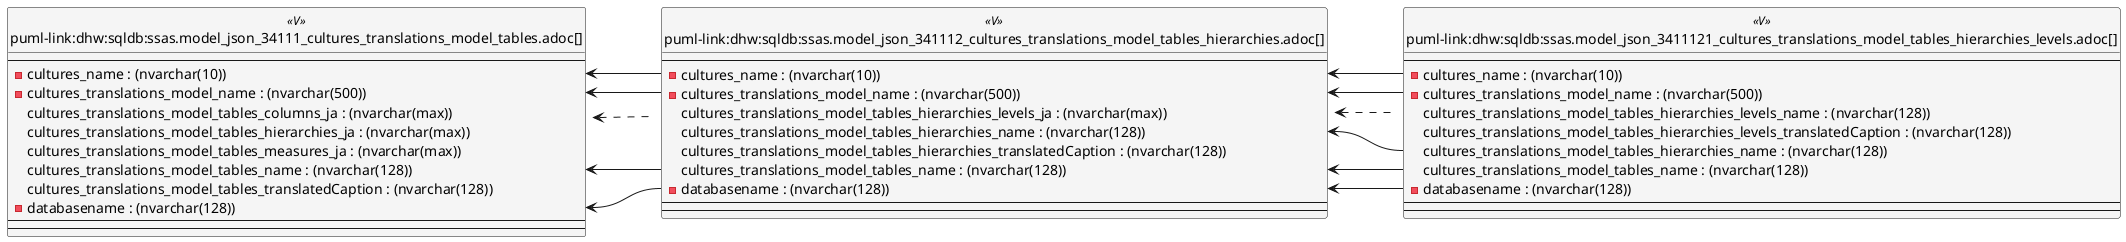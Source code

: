 @startuml
left to right direction
'top to bottom direction
hide circle
'avoide "." issues:
set namespaceSeparator none


skinparam class {
  BackgroundColor White
  BackgroundColor<<FN>> Yellow
  BackgroundColor<<FS>> Yellow
  BackgroundColor<<FT>> LightGray
  BackgroundColor<<IF>> Yellow
  BackgroundColor<<IS>> Yellow
  BackgroundColor<<P>> Aqua
  BackgroundColor<<PC>> Aqua
  BackgroundColor<<SN>> Yellow
  BackgroundColor<<SO>> SlateBlue
  BackgroundColor<<TF>> LightGray
  BackgroundColor<<TR>> Tomato
  BackgroundColor<<U>> White
  BackgroundColor<<V>> WhiteSmoke
  BackgroundColor<<X>> Aqua
  BackgroundColor<<external>> AliceBlue
}


entity "puml-link:dhw:sqldb:ssas.model_json_34111_cultures_translations_model_tables.adoc[]" as ssas.model_json_34111_cultures_translations_model_tables << V >> {
  --
  - cultures_name : (nvarchar(10))
  - cultures_translations_model_name : (nvarchar(500))
  cultures_translations_model_tables_columns_ja : (nvarchar(max))
  cultures_translations_model_tables_hierarchies_ja : (nvarchar(max))
  cultures_translations_model_tables_measures_ja : (nvarchar(max))
  cultures_translations_model_tables_name : (nvarchar(128))
  cultures_translations_model_tables_translatedCaption : (nvarchar(128))
  - databasename : (nvarchar(128))
  --
  --
}

entity "puml-link:dhw:sqldb:ssas.model_json_341112_cultures_translations_model_tables_hierarchies.adoc[]" as ssas.model_json_341112_cultures_translations_model_tables_hierarchies << V >> {
  --
  - cultures_name : (nvarchar(10))
  - cultures_translations_model_name : (nvarchar(500))
  cultures_translations_model_tables_hierarchies_levels_ja : (nvarchar(max))
  cultures_translations_model_tables_hierarchies_name : (nvarchar(128))
  cultures_translations_model_tables_hierarchies_translatedCaption : (nvarchar(128))
  cultures_translations_model_tables_name : (nvarchar(128))
  - databasename : (nvarchar(128))
  --
  --
}

entity "puml-link:dhw:sqldb:ssas.model_json_3411121_cultures_translations_model_tables_hierarchies_levels.adoc[]" as ssas.model_json_3411121_cultures_translations_model_tables_hierarchies_levels << V >> {
  --
  - cultures_name : (nvarchar(10))
  - cultures_translations_model_name : (nvarchar(500))
  cultures_translations_model_tables_hierarchies_levels_name : (nvarchar(128))
  cultures_translations_model_tables_hierarchies_levels_translatedCaption : (nvarchar(128))
  cultures_translations_model_tables_hierarchies_name : (nvarchar(128))
  cultures_translations_model_tables_name : (nvarchar(128))
  - databasename : (nvarchar(128))
  --
  --
}

ssas.model_json_34111_cultures_translations_model_tables <.. ssas.model_json_341112_cultures_translations_model_tables_hierarchies
ssas.model_json_341112_cultures_translations_model_tables_hierarchies <.. ssas.model_json_3411121_cultures_translations_model_tables_hierarchies_levels
"ssas.model_json_34111_cultures_translations_model_tables::cultures_name" <-- "ssas.model_json_341112_cultures_translations_model_tables_hierarchies::cultures_name"
"ssas.model_json_34111_cultures_translations_model_tables::cultures_translations_model_name" <-- "ssas.model_json_341112_cultures_translations_model_tables_hierarchies::cultures_translations_model_name"
"ssas.model_json_34111_cultures_translations_model_tables::cultures_translations_model_tables_name" <-- "ssas.model_json_341112_cultures_translations_model_tables_hierarchies::cultures_translations_model_tables_name"
"ssas.model_json_34111_cultures_translations_model_tables::databasename" <-- "ssas.model_json_341112_cultures_translations_model_tables_hierarchies::databasename"
"ssas.model_json_341112_cultures_translations_model_tables_hierarchies::cultures_name" <-- "ssas.model_json_3411121_cultures_translations_model_tables_hierarchies_levels::cultures_name"
"ssas.model_json_341112_cultures_translations_model_tables_hierarchies::cultures_translations_model_name" <-- "ssas.model_json_3411121_cultures_translations_model_tables_hierarchies_levels::cultures_translations_model_name"
"ssas.model_json_341112_cultures_translations_model_tables_hierarchies::cultures_translations_model_tables_hierarchies_name" <-- "ssas.model_json_3411121_cultures_translations_model_tables_hierarchies_levels::cultures_translations_model_tables_hierarchies_name"
"ssas.model_json_341112_cultures_translations_model_tables_hierarchies::cultures_translations_model_tables_name" <-- "ssas.model_json_3411121_cultures_translations_model_tables_hierarchies_levels::cultures_translations_model_tables_name"
"ssas.model_json_341112_cultures_translations_model_tables_hierarchies::databasename" <-- "ssas.model_json_3411121_cultures_translations_model_tables_hierarchies_levels::databasename"
@enduml

